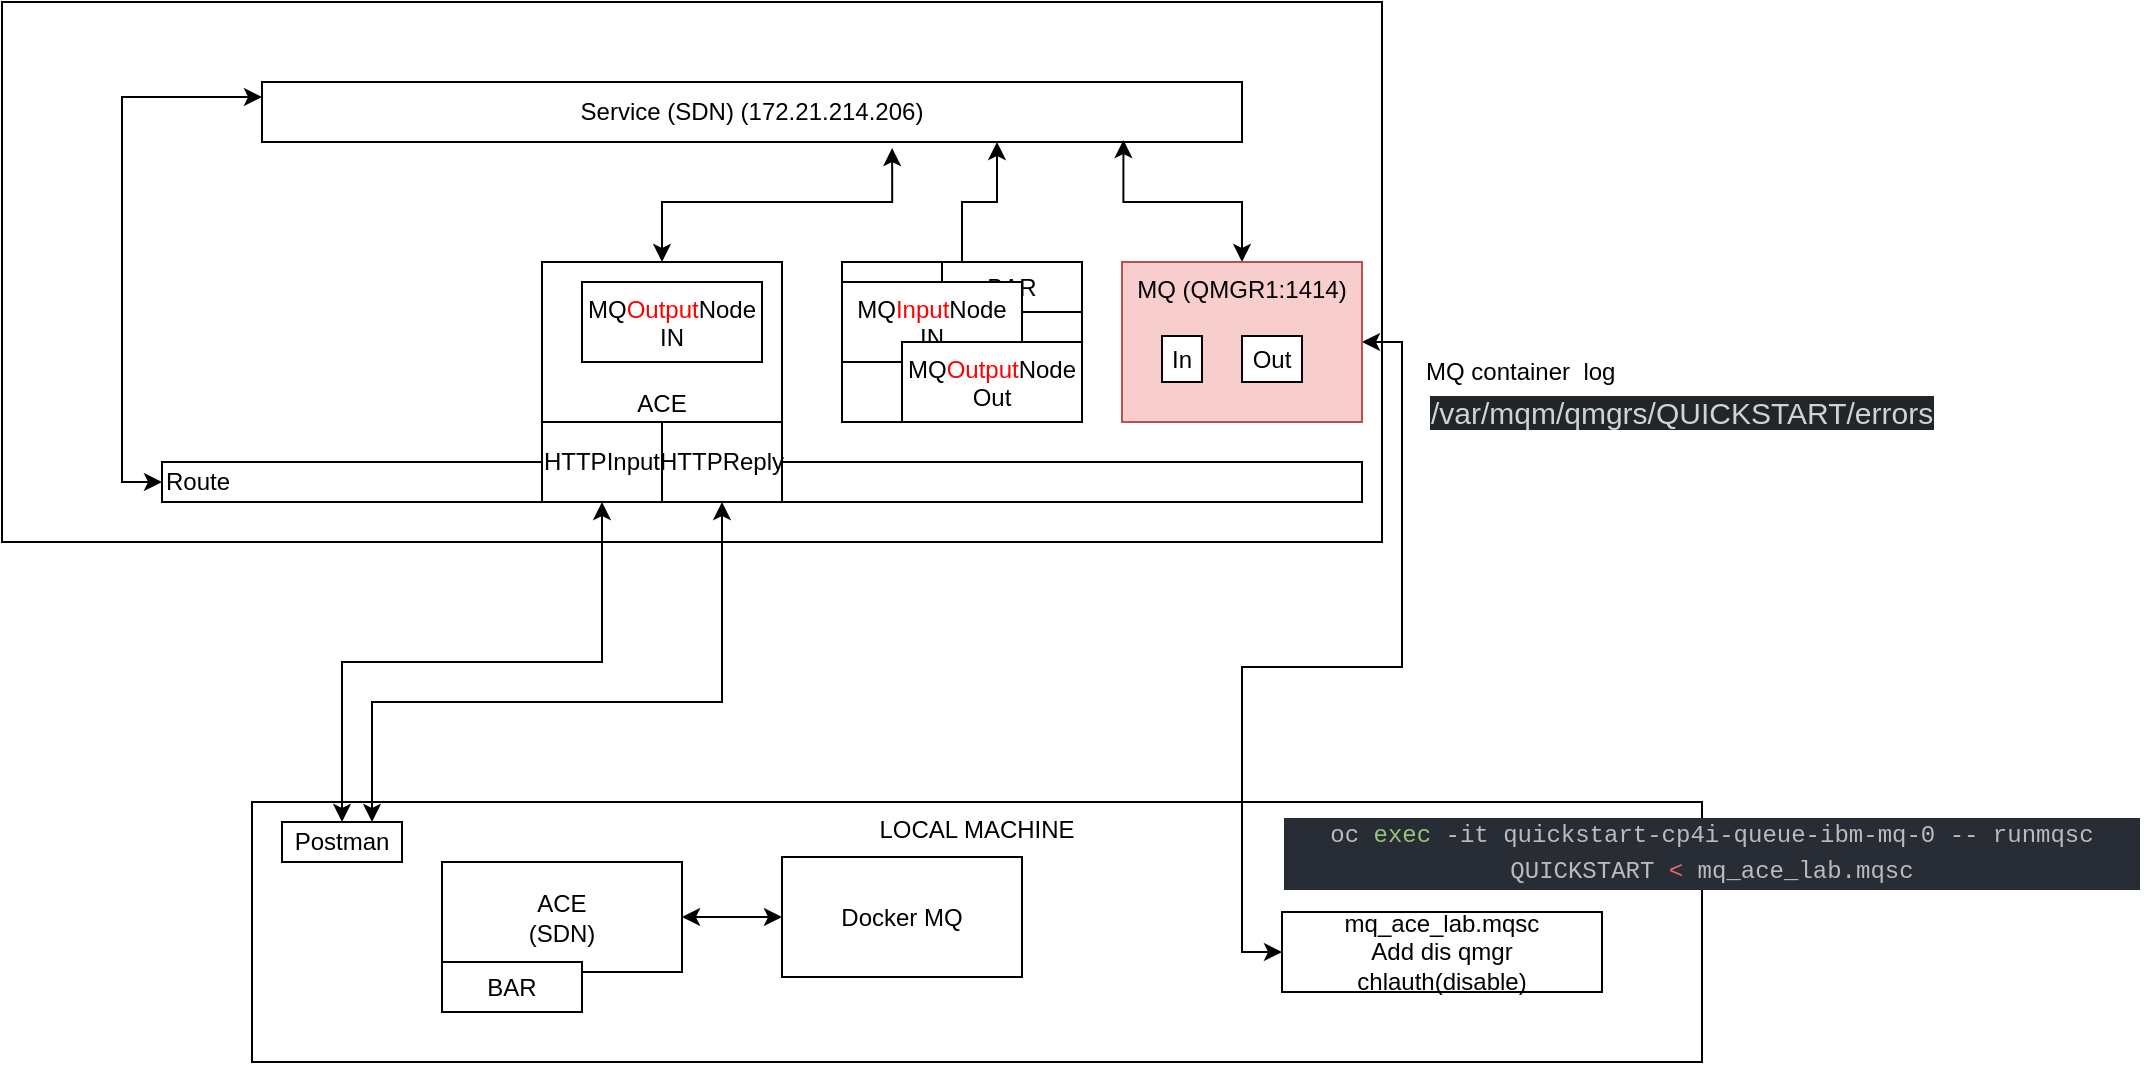 <mxfile version="15.8.7" type="device"><diagram id="Do3HrqNzLXgXVQXsuCyN" name="Page-1"><mxGraphModel dx="1106" dy="837" grid="1" gridSize="10" guides="1" tooltips="1" connect="1" arrows="1" fold="1" page="1" pageScale="1" pageWidth="1169" pageHeight="827" math="0" shadow="0"><root><mxCell id="0"/><mxCell id="1" parent="0"/><mxCell id="6WCciI0W7d_jgtDfva0X-11" value="LOCAL MACHINE&lt;br&gt;" style="rounded=0;whiteSpace=wrap;html=1;verticalAlign=top;" parent="1" vertex="1"><mxGeometry x="285" y="510" width="725" height="130" as="geometry"/></mxCell><mxCell id="6WCciI0W7d_jgtDfva0X-1" value="OCP" style="rounded=0;whiteSpace=wrap;html=1;" parent="1" vertex="1"><mxGeometry x="160" y="110" width="690" height="270" as="geometry"/></mxCell><mxCell id="6WCciI0W7d_jgtDfva0X-13" style="edgeStyle=orthogonalEdgeStyle;rounded=0;orthogonalLoop=1;jettySize=auto;html=1;exitX=0;exitY=0.5;exitDx=0;exitDy=0;entryX=0;entryY=0.25;entryDx=0;entryDy=0;startArrow=classic;startFill=1;" parent="1" source="6WCciI0W7d_jgtDfva0X-2" target="6WCciI0W7d_jgtDfva0X-3" edge="1"><mxGeometry relative="1" as="geometry"/></mxCell><mxCell id="6WCciI0W7d_jgtDfva0X-2" value="Route" style="rounded=0;whiteSpace=wrap;html=1;align=left;" parent="1" vertex="1"><mxGeometry x="240" y="340" width="600" height="20" as="geometry"/></mxCell><mxCell id="6WCciI0W7d_jgtDfva0X-3" value="Service (SDN) (172.21.214.206)" style="rounded=0;whiteSpace=wrap;html=1;" parent="1" vertex="1"><mxGeometry x="290" y="150" width="490" height="30" as="geometry"/></mxCell><mxCell id="6WCciI0W7d_jgtDfva0X-9" style="edgeStyle=orthogonalEdgeStyle;rounded=0;orthogonalLoop=1;jettySize=auto;html=1;exitX=0.5;exitY=0;exitDx=0;exitDy=0;entryX=0.75;entryY=1;entryDx=0;entryDy=0;" parent="1" source="6WCciI0W7d_jgtDfva0X-6" target="6WCciI0W7d_jgtDfva0X-3" edge="1"><mxGeometry relative="1" as="geometry"/></mxCell><mxCell id="6WCciI0W7d_jgtDfva0X-6" value="ACE" style="rounded=0;whiteSpace=wrap;html=1;" parent="1" vertex="1"><mxGeometry x="580" y="240" width="120" height="80" as="geometry"/></mxCell><mxCell id="6WCciI0W7d_jgtDfva0X-10" style="edgeStyle=orthogonalEdgeStyle;rounded=0;orthogonalLoop=1;jettySize=auto;html=1;exitX=0.5;exitY=0;exitDx=0;exitDy=0;entryX=0.879;entryY=0.967;entryDx=0;entryDy=0;entryPerimeter=0;startArrow=classic;startFill=1;" parent="1" source="6WCciI0W7d_jgtDfva0X-7" target="6WCciI0W7d_jgtDfva0X-3" edge="1"><mxGeometry relative="1" as="geometry"/></mxCell><mxCell id="6WCciI0W7d_jgtDfva0X-30" style="edgeStyle=orthogonalEdgeStyle;rounded=0;orthogonalLoop=1;jettySize=auto;html=1;exitX=1;exitY=0.5;exitDx=0;exitDy=0;entryX=0;entryY=0.5;entryDx=0;entryDy=0;startArrow=classic;startFill=1;" parent="1" source="6WCciI0W7d_jgtDfva0X-7" target="6WCciI0W7d_jgtDfva0X-29" edge="1"><mxGeometry relative="1" as="geometry"/></mxCell><mxCell id="6WCciI0W7d_jgtDfva0X-7" value="MQ (QMGR1:1414)" style="rounded=0;whiteSpace=wrap;html=1;fillColor=#f8cecc;strokeColor=#b85450;verticalAlign=top;" parent="1" vertex="1"><mxGeometry x="720" y="240" width="120" height="80" as="geometry"/></mxCell><mxCell id="6WCciI0W7d_jgtDfva0X-18" style="edgeStyle=orthogonalEdgeStyle;rounded=0;orthogonalLoop=1;jettySize=auto;html=1;exitX=1;exitY=0.5;exitDx=0;exitDy=0;entryX=0;entryY=0.5;entryDx=0;entryDy=0;startArrow=classic;startFill=1;" parent="1" source="6WCciI0W7d_jgtDfva0X-12" target="6WCciI0W7d_jgtDfva0X-15" edge="1"><mxGeometry relative="1" as="geometry"/></mxCell><mxCell id="6WCciI0W7d_jgtDfva0X-12" value="ACE&lt;br&gt;(SDN)" style="rounded=0;whiteSpace=wrap;html=1;" parent="1" vertex="1"><mxGeometry x="380" y="540" width="120" height="55" as="geometry"/></mxCell><mxCell id="6WCciI0W7d_jgtDfva0X-15" value="Docker MQ" style="rounded=0;whiteSpace=wrap;html=1;" parent="1" vertex="1"><mxGeometry x="550" y="537.5" width="120" height="60" as="geometry"/></mxCell><mxCell id="6WCciI0W7d_jgtDfva0X-16" value="BAR" style="rounded=0;whiteSpace=wrap;html=1;" parent="1" vertex="1"><mxGeometry x="630" y="240" width="70" height="25" as="geometry"/></mxCell><mxCell id="6WCciI0W7d_jgtDfva0X-20" value="BAR" style="rounded=0;whiteSpace=wrap;html=1;" parent="1" vertex="1"><mxGeometry x="380" y="590" width="70" height="25" as="geometry"/></mxCell><mxCell id="6WCciI0W7d_jgtDfva0X-25" style="edgeStyle=orthogonalEdgeStyle;rounded=0;orthogonalLoop=1;jettySize=auto;html=1;exitX=0.5;exitY=0;exitDx=0;exitDy=0;entryX=0.643;entryY=1.1;entryDx=0;entryDy=0;entryPerimeter=0;startArrow=classic;startFill=1;" parent="1" source="6WCciI0W7d_jgtDfva0X-23" target="6WCciI0W7d_jgtDfva0X-3" edge="1"><mxGeometry relative="1" as="geometry"/></mxCell><mxCell id="6WCciI0W7d_jgtDfva0X-44" style="edgeStyle=orthogonalEdgeStyle;rounded=0;orthogonalLoop=1;jettySize=auto;html=1;exitX=0.25;exitY=1;exitDx=0;exitDy=0;entryX=0.25;entryY=1;entryDx=0;entryDy=0;startArrow=classic;startFill=1;" parent="1" source="6WCciI0W7d_jgtDfva0X-23" target="6WCciI0W7d_jgtDfva0X-43" edge="1"><mxGeometry relative="1" as="geometry"/></mxCell><mxCell id="6WCciI0W7d_jgtDfva0X-23" value="ACE" style="rounded=0;whiteSpace=wrap;html=1;verticalAlign=bottom;" parent="1" vertex="1"><mxGeometry x="430" y="240" width="120" height="80" as="geometry"/></mxCell><mxCell id="6WCciI0W7d_jgtDfva0X-29" value="mq_ace_lab.mqsc&lt;br&gt;Add dis qmgr chlauth(disable)" style="rounded=0;whiteSpace=wrap;html=1;" parent="1" vertex="1"><mxGeometry x="800" y="565" width="160" height="40" as="geometry"/></mxCell><mxCell id="6WCciI0W7d_jgtDfva0X-31" value="&lt;div style=&quot;color: rgb(187 , 187 , 187) ; background-color: rgb(40 , 44 , 52) ; font-family: &amp;#34;menlo&amp;#34; , &amp;#34;monaco&amp;#34; , &amp;#34;courier new&amp;#34; , monospace ; line-height: 18px&quot;&gt;oc &lt;span style=&quot;color: #98c379&quot;&gt;exec&lt;/span&gt; -it quickstart-cp4i-queue-ibm-mq-0&amp;nbsp;-- runmqsc QUICKSTART &lt;span style=&quot;color: #e06c75&quot;&gt;&amp;lt;&lt;/span&gt; mq_ace_lab.mqsc&lt;/div&gt;" style="text;html=1;strokeColor=none;fillColor=none;align=center;verticalAlign=middle;whiteSpace=wrap;rounded=0;" parent="1" vertex="1"><mxGeometry x="800" y="520" width="430" height="30" as="geometry"/></mxCell><mxCell id="6WCciI0W7d_jgtDfva0X-32" value="&lt;span style=&quot;color: rgb(209 , 210 , 211) ; font-family: , , &amp;#34;applelogo&amp;#34; , sans-serif ; font-size: 15px ; text-align: left ; background-color: rgb(34 , 37 , 41)&quot;&gt;/var/mqm/qmgrs/QUICKSTART/errors&lt;/span&gt;" style="text;html=1;strokeColor=none;fillColor=none;align=center;verticalAlign=middle;whiteSpace=wrap;rounded=0;" parent="1" vertex="1"><mxGeometry x="970" y="300" width="60" height="30" as="geometry"/></mxCell><mxCell id="6WCciI0W7d_jgtDfva0X-33" value="MQ container&amp;nbsp; log" style="text;html=1;strokeColor=none;fillColor=none;align=left;verticalAlign=middle;whiteSpace=wrap;rounded=0;" parent="1" vertex="1"><mxGeometry x="870" y="280" width="140" height="30" as="geometry"/></mxCell><mxCell id="6WCciI0W7d_jgtDfva0X-34" value="In" style="rounded=0;whiteSpace=wrap;html=1;" parent="1" vertex="1"><mxGeometry x="740" y="277" width="20" height="23" as="geometry"/></mxCell><mxCell id="6WCciI0W7d_jgtDfva0X-36" value="Out" style="rounded=0;whiteSpace=wrap;html=1;" parent="1" vertex="1"><mxGeometry x="780" y="277" width="30" height="23" as="geometry"/></mxCell><mxCell id="6WCciI0W7d_jgtDfva0X-37" value="HTTPInput" style="rounded=0;whiteSpace=wrap;html=1;" parent="1" vertex="1"><mxGeometry x="430" y="320" width="60" height="40" as="geometry"/></mxCell><mxCell id="6WCciI0W7d_jgtDfva0X-42" style="edgeStyle=orthogonalEdgeStyle;rounded=0;orthogonalLoop=1;jettySize=auto;html=1;exitX=0.5;exitY=1;exitDx=0;exitDy=0;entryX=0.75;entryY=0;entryDx=0;entryDy=0;startArrow=classic;startFill=1;" parent="1" source="6WCciI0W7d_jgtDfva0X-39" target="6WCciI0W7d_jgtDfva0X-40" edge="1"><mxGeometry relative="1" as="geometry"><Array as="points"><mxPoint x="520" y="460"/><mxPoint x="345" y="460"/></Array></mxGeometry></mxCell><mxCell id="6WCciI0W7d_jgtDfva0X-39" value="HTTPReply" style="rounded=0;whiteSpace=wrap;html=1;" parent="1" vertex="1"><mxGeometry x="490" y="320" width="60" height="40" as="geometry"/></mxCell><mxCell id="6WCciI0W7d_jgtDfva0X-41" style="edgeStyle=orthogonalEdgeStyle;rounded=0;orthogonalLoop=1;jettySize=auto;html=1;exitX=0.5;exitY=0;exitDx=0;exitDy=0;entryX=0.5;entryY=1;entryDx=0;entryDy=0;startArrow=classic;startFill=1;" parent="1" source="6WCciI0W7d_jgtDfva0X-40" target="6WCciI0W7d_jgtDfva0X-37" edge="1"><mxGeometry relative="1" as="geometry"/></mxCell><mxCell id="6WCciI0W7d_jgtDfva0X-40" value="Postman" style="rounded=0;whiteSpace=wrap;html=1;" parent="1" vertex="1"><mxGeometry x="300" y="520" width="60" height="20" as="geometry"/></mxCell><mxCell id="6WCciI0W7d_jgtDfva0X-43" value="MQ&lt;font color=&quot;#ff0000&quot;&gt;Output&lt;/font&gt;Node&lt;br&gt;IN" style="rounded=0;whiteSpace=wrap;html=1;verticalAlign=top;" parent="1" vertex="1"><mxGeometry x="450" y="250" width="90" height="40" as="geometry"/></mxCell><mxCell id="6WCciI0W7d_jgtDfva0X-45" value="MQ&lt;font color=&quot;#ff0000&quot;&gt;Input&lt;/font&gt;Node&lt;br&gt;IN" style="rounded=0;whiteSpace=wrap;html=1;verticalAlign=top;" parent="1" vertex="1"><mxGeometry x="580" y="250" width="90" height="40" as="geometry"/></mxCell><mxCell id="6WCciI0W7d_jgtDfva0X-46" value="MQ&lt;font color=&quot;#ff0000&quot;&gt;Output&lt;/font&gt;Node&lt;br&gt;Out" style="rounded=0;whiteSpace=wrap;html=1;verticalAlign=top;" parent="1" vertex="1"><mxGeometry x="610" y="280" width="90" height="40" as="geometry"/></mxCell></root></mxGraphModel></diagram></mxfile>